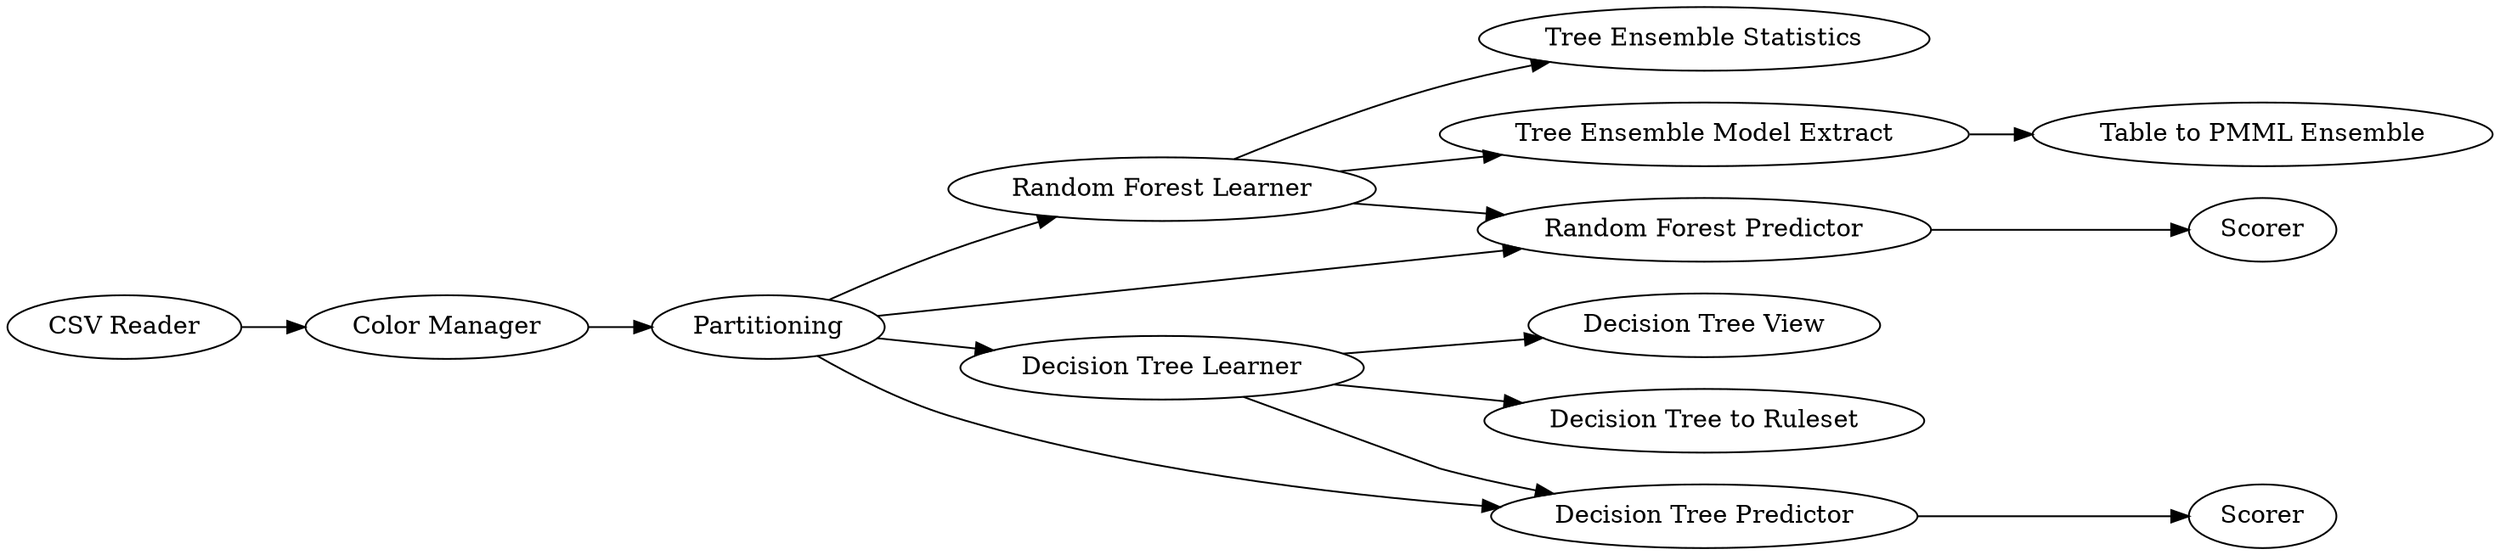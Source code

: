 digraph {
	"-980452931742576618_16" [label="Tree Ensemble Statistics"]
	"-980452931742576618_11" [label=Scorer]
	"-980452931742576618_13" [label="CSV Reader"]
	"-980452931742576618_9" [label="Random Forest Learner"]
	"-980452931742576618_17" [label="Tree Ensemble Model Extract"]
	"-980452931742576618_7" [label="Decision Tree Learner"]
	"-980452931742576618_6" [label=Partitioning]
	"-980452931742576618_14" [label="Decision Tree View"]
	"-980452931742576618_18" [label="Table to PMML Ensemble"]
	"-980452931742576618_8" [label="Decision Tree Predictor"]
	"-980452931742576618_15" [label="Decision Tree to Ruleset"]
	"-980452931742576618_10" [label="Random Forest Predictor"]
	"-980452931742576618_12" [label=Scorer]
	"-980452931742576618_5" [label="Color Manager"]
	"-980452931742576618_7" -> "-980452931742576618_8"
	"-980452931742576618_6" -> "-980452931742576618_9"
	"-980452931742576618_17" -> "-980452931742576618_18"
	"-980452931742576618_8" -> "-980452931742576618_11"
	"-980452931742576618_6" -> "-980452931742576618_10"
	"-980452931742576618_9" -> "-980452931742576618_16"
	"-980452931742576618_9" -> "-980452931742576618_17"
	"-980452931742576618_7" -> "-980452931742576618_15"
	"-980452931742576618_6" -> "-980452931742576618_8"
	"-980452931742576618_10" -> "-980452931742576618_12"
	"-980452931742576618_5" -> "-980452931742576618_6"
	"-980452931742576618_6" -> "-980452931742576618_7"
	"-980452931742576618_9" -> "-980452931742576618_10"
	"-980452931742576618_13" -> "-980452931742576618_5"
	"-980452931742576618_7" -> "-980452931742576618_14"
	rankdir=LR
}
